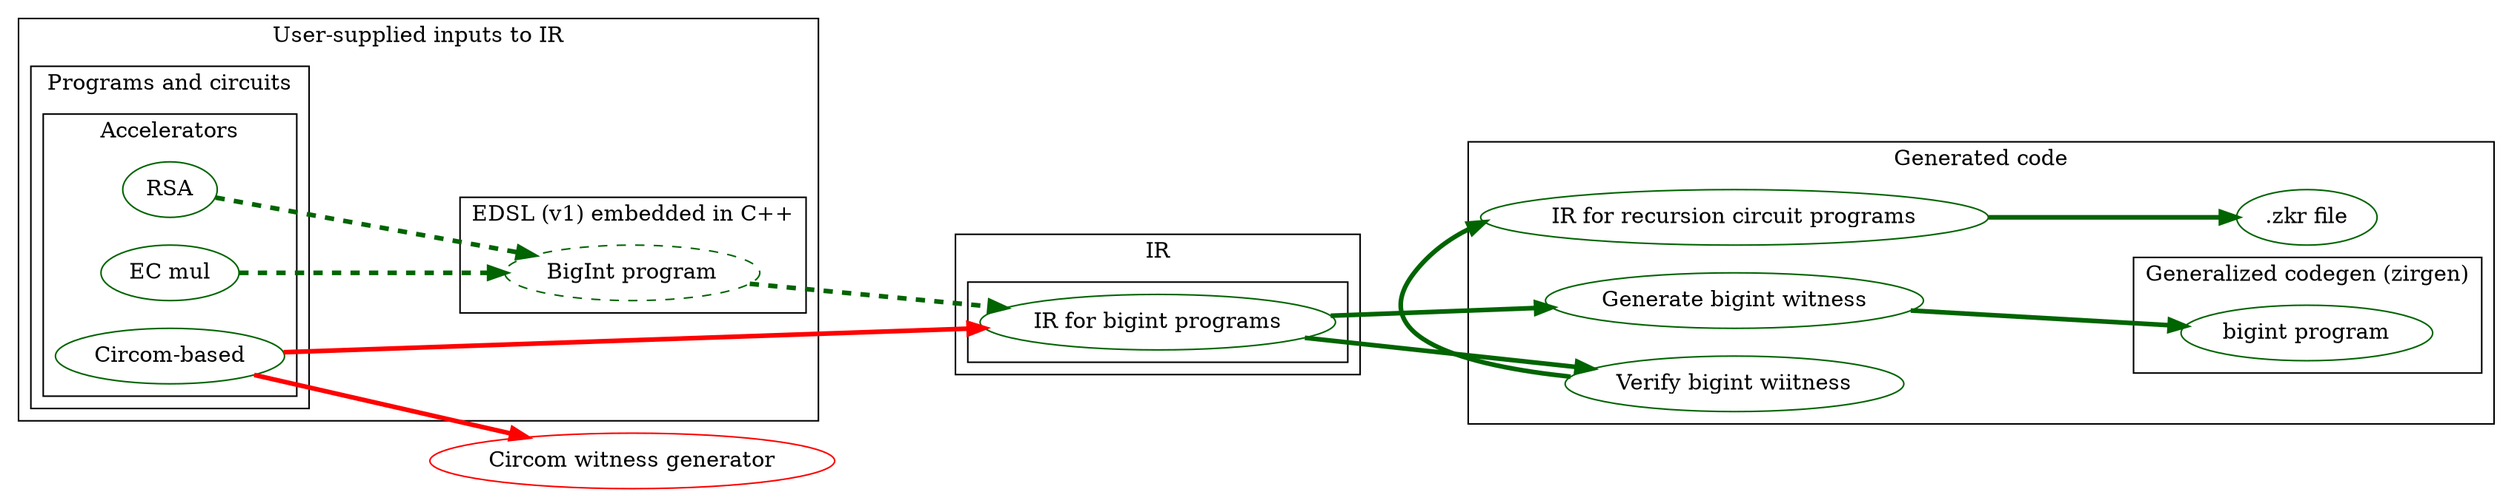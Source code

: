// Graphviz (with "dot" layout) graph of approximate compiler
// infrastructure as of Aug 2024.
//
// Key:
//   green: exists,
//   red: doesn't exist, but we might want it to
//   dashed line:

digraph zirgen {
    rankdir="LR"
    node [color="darkgreen"]
    edge [color="darkgreen"]
    edge [penwidth=3]
    compound=true
    layout="dot"
    ranksep=1.3
    penwidth=1
    subgraph cluster_user_input {
        label="User-supplied inputs to IR"
        subgraph cluster_prog_and_circuits {
            label="Programs and circuits"


            subgraph cluster_accel {
                label="Accelerators"
                accel_rsa [label="RSA"]
                accel_ecdsa [color="darkgreen", label="EC mul"]
                accel_circom [label="Circom-based"]
            }
        }
        subgraph cluster_edsl {
	    label="EDSL (v1) embedded in C++"
            edsl_bigint [label="BigInt program", style="dashed"]
        }

    }

    subgraph cluster_ir {
        label="IR"
        subgraph cluster_ir_variants {
            label=""
            rank="same"
            bigint_ir [label="IR for bigint programs"]
            recursion_ir [label="IR for recursion circuit programs"]
        }
        subgraph cluster_transforms {
            label="Transforms"
            transform_bigint_witness [label="Generate bigint witness"]
            transform_bigint_zkr [label="Verify bigint wiitness"]
        }

        edsl_bigint -> bigint_ir [style="dashed"]
        bigint_ir -> transform_bigint_zkr

        bigint_ir ->  transform_bigint_witness


        accel_rsa->edsl_bigint [style="dashed"]
        accel_circom->bigint_ir [color="red"]
        {accel_ecdsa}->edsl_bigint [color="darkgreen", style="dashed"]
    }

    circom_witness [label="Circom witness generator", color="red"]
    accel_circom -> circom_witness [color="red"]
    subgraph cluster_codegen {
        label="Generated code"
        subgraph cluster_codegen_v2 {
            label="Generalized codegen (zirgen)"
            codegen_bigint_v2 [label="bigint program"]
        }
        codegen_zkr [label=".zkr file"]
        transform_bigint_witness -> codegen_bigint_v2
        transform_bigint_zkr -> recursion_ir [constraint=false]
        recursion_ir -> codegen_zkr
    }
}
